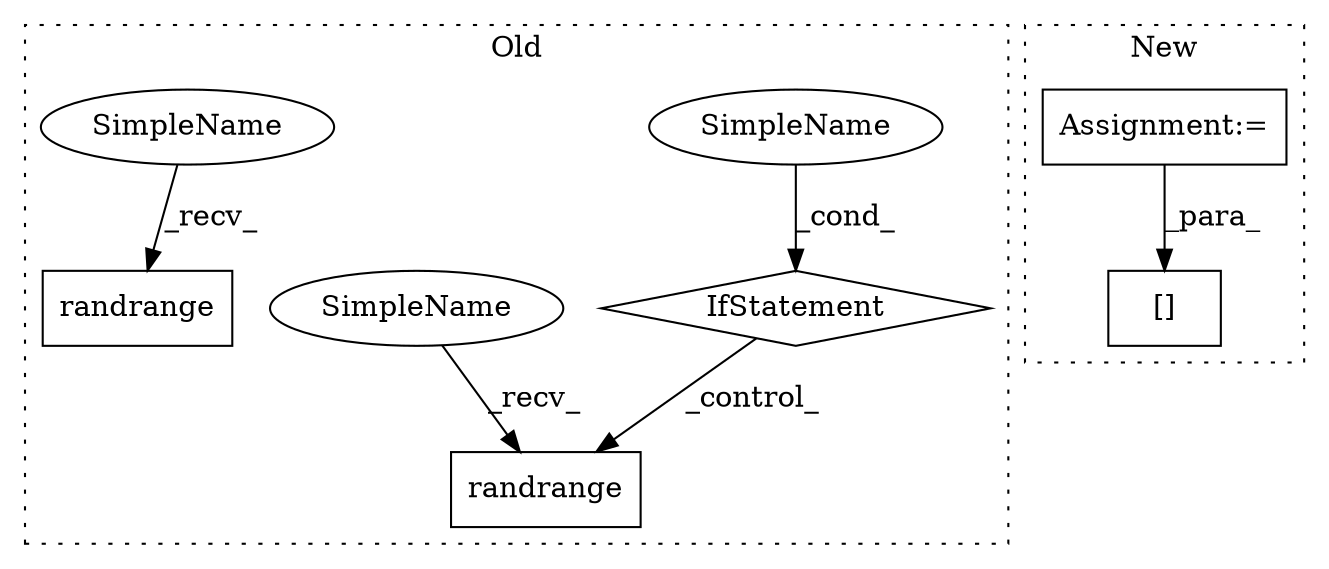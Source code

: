 digraph G {
subgraph cluster0 {
1 [label="randrange" a="32" s="76052,76063" l="10,1" shape="box"];
3 [label="IfStatement" a="25" s="76122" l="38" shape="diamond"];
4 [label="SimpleName" a="42" s="76155" l="5" shape="ellipse"];
5 [label="randrange" a="32" s="76183,76200" l="10,1" shape="box"];
7 [label="SimpleName" a="42" s="76045" l="6" shape="ellipse"];
8 [label="SimpleName" a="42" s="76176" l="6" shape="ellipse"];
label = "Old";
style="dotted";
}
subgraph cluster1 {
2 [label="[]" a="2" s="76839,76846" l="6,1" shape="box"];
6 [label="Assignment:=" a="7" s="76906" l="30" shape="box"];
label = "New";
style="dotted";
}
3 -> 1 [label="_control_"];
4 -> 3 [label="_cond_"];
6 -> 2 [label="_para_"];
7 -> 1 [label="_recv_"];
8 -> 5 [label="_recv_"];
}